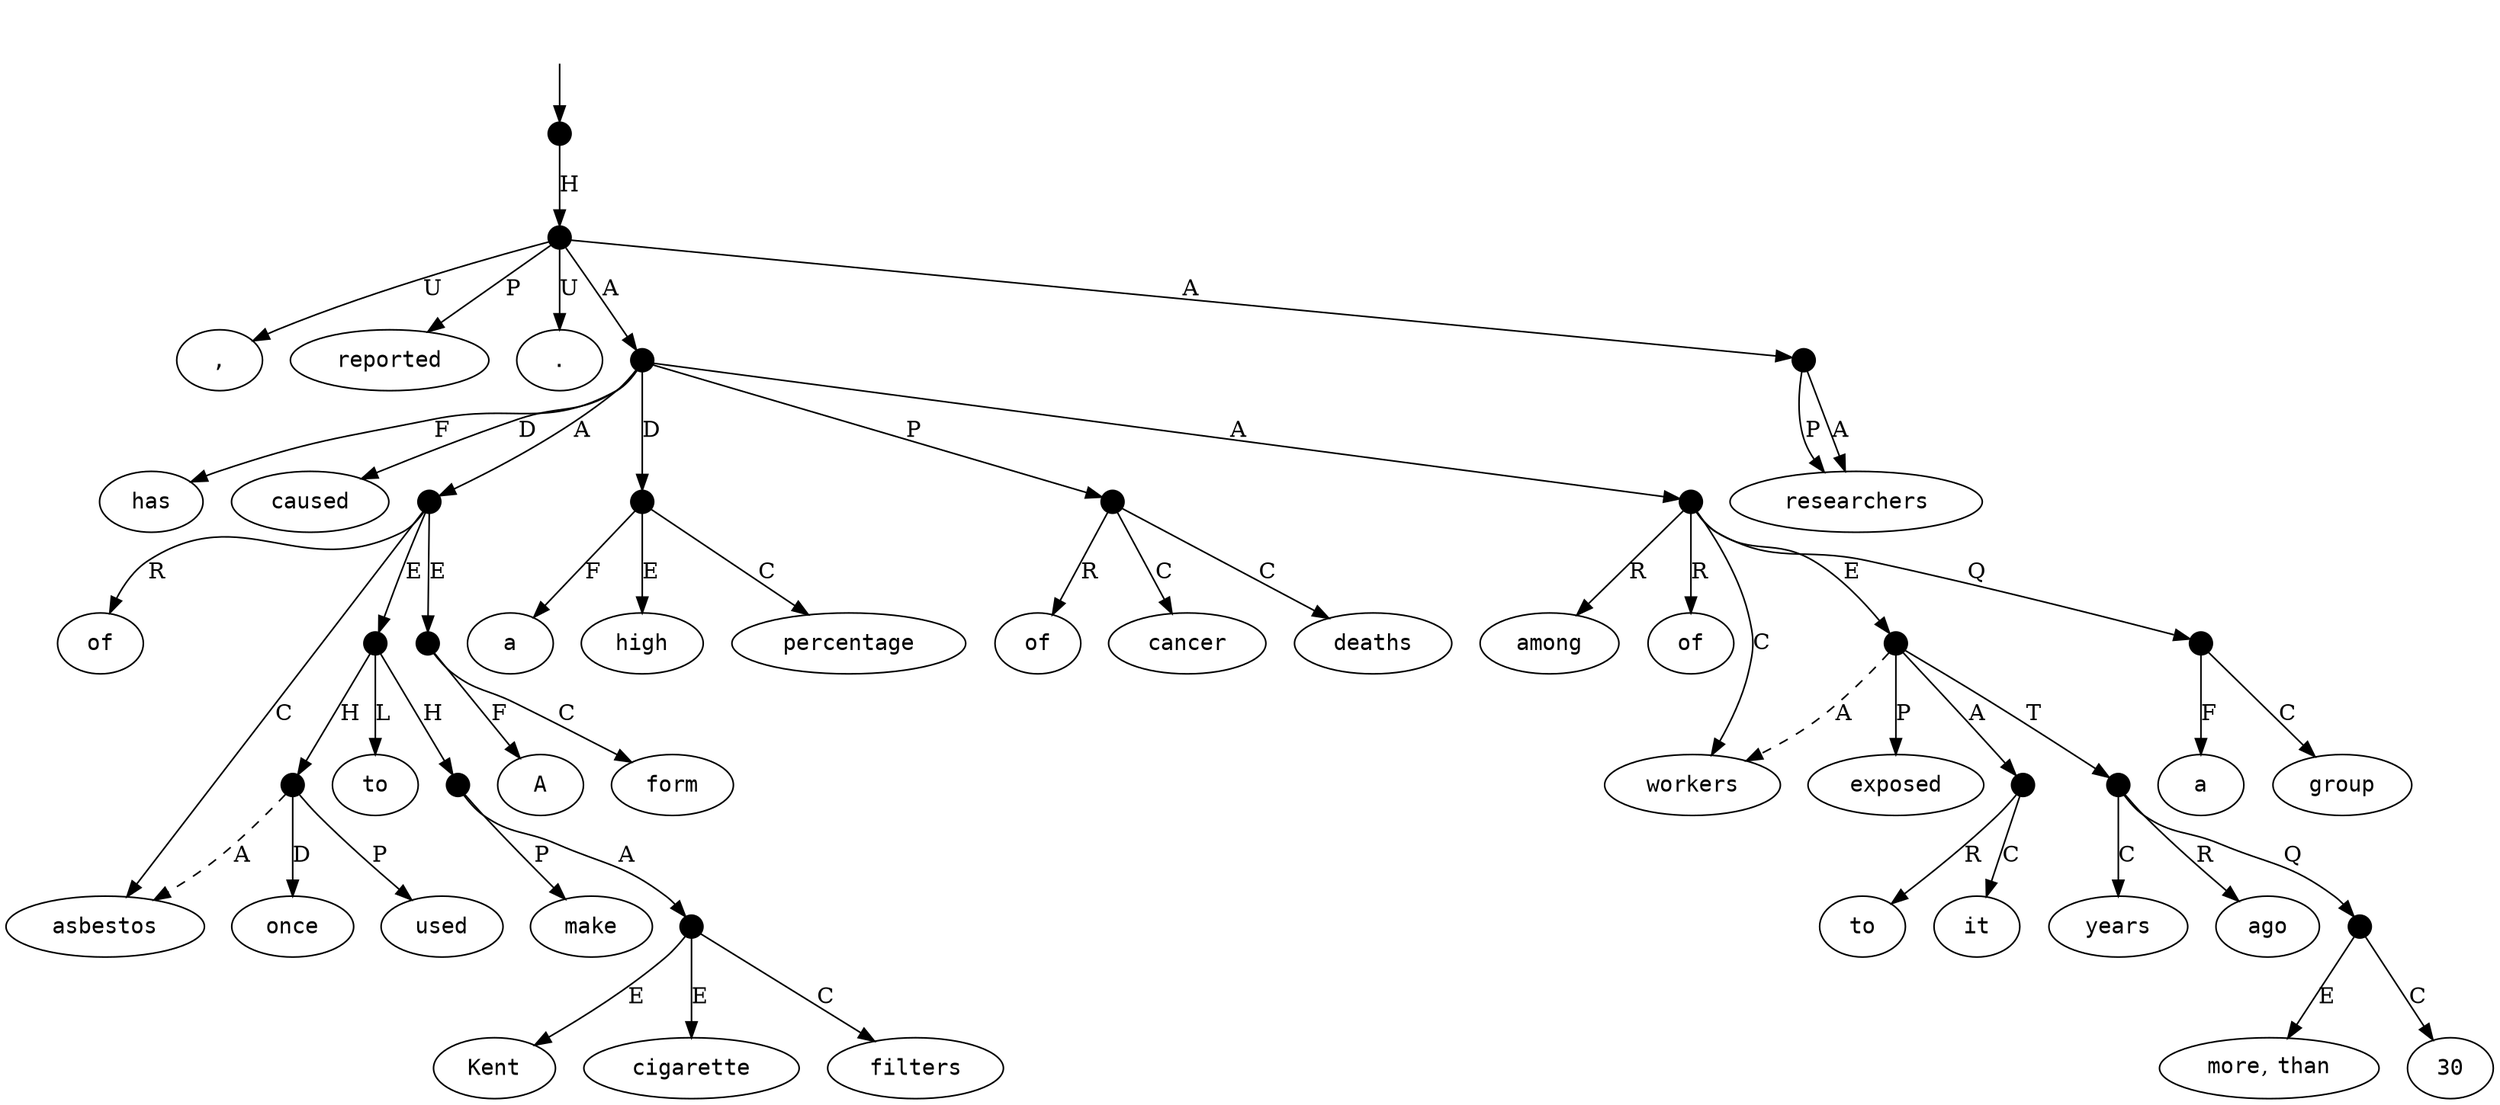 digraph "20003001" {
  top [ style=invis ];
  top -> 38;
  0 [ label=<<table align="center" border="0" cellspacing="0"><tr><td colspan="2"><font face="Courier">A</font></td></tr></table>> ];
  1 [ label=<<table align="center" border="0" cellspacing="0"><tr><td colspan="2"><font face="Courier">form</font></td></tr></table>> ];
  2 [ label=<<table align="center" border="0" cellspacing="0"><tr><td colspan="2"><font face="Courier">of</font></td></tr></table>> ];
  3 [ label=<<table align="center" border="0" cellspacing="0"><tr><td colspan="2"><font face="Courier">asbestos</font></td></tr></table>> ];
  4 [ label=<<table align="center" border="0" cellspacing="0"><tr><td colspan="2"><font face="Courier">once</font></td></tr></table>> ];
  5 [ label=<<table align="center" border="0" cellspacing="0"><tr><td colspan="2"><font face="Courier">used</font></td></tr></table>> ];
  6 [ label=<<table align="center" border="0" cellspacing="0"><tr><td colspan="2"><font face="Courier">to</font></td></tr></table>> ];
  7 [ label=<<table align="center" border="0" cellspacing="0"><tr><td colspan="2"><font face="Courier">make</font></td></tr></table>> ];
  8 [ label=<<table align="center" border="0" cellspacing="0"><tr><td colspan="2"><font face="Courier">Kent</font></td></tr></table>> ];
  9 [ label=<<table align="center" border="0" cellspacing="0"><tr><td colspan="2"><font face="Courier">cigarette</font></td></tr></table>> ];
  10 [ label=<<table align="center" border="0" cellspacing="0"><tr><td colspan="2"><font face="Courier">filters</font></td></tr></table>> ];
  11 [ label=<<table align="center" border="0" cellspacing="0"><tr><td colspan="2"><font face="Courier">has</font></td></tr></table>> ];
  12 [ label=<<table align="center" border="0" cellspacing="0"><tr><td colspan="2"><font face="Courier">caused</font></td></tr></table>> ];
  13 [ label=<<table align="center" border="0" cellspacing="0"><tr><td colspan="2"><font face="Courier">a</font></td></tr></table>> ];
  14 [ label=<<table align="center" border="0" cellspacing="0"><tr><td colspan="2"><font face="Courier">high</font></td></tr></table>> ];
  15 [ label=<<table align="center" border="0" cellspacing="0"><tr><td colspan="2"><font face="Courier">percentage</font></td></tr></table>> ];
  16 [ label=<<table align="center" border="0" cellspacing="0"><tr><td colspan="2"><font face="Courier">of</font></td></tr></table>> ];
  17 [ label=<<table align="center" border="0" cellspacing="0"><tr><td colspan="2"><font face="Courier">cancer</font></td></tr></table>> ];
  18 [ label=<<table align="center" border="0" cellspacing="0"><tr><td colspan="2"><font face="Courier">deaths</font></td></tr></table>> ];
  19 [ label=<<table align="center" border="0" cellspacing="0"><tr><td colspan="2"><font face="Courier">among</font></td></tr></table>> ];
  20 [ label=<<table align="center" border="0" cellspacing="0"><tr><td colspan="2"><font face="Courier">a</font></td></tr></table>> ];
  21 [ label=<<table align="center" border="0" cellspacing="0"><tr><td colspan="2"><font face="Courier">group</font></td></tr></table>> ];
  22 [ label=<<table align="center" border="0" cellspacing="0"><tr><td colspan="2"><font face="Courier">of</font></td></tr></table>> ];
  23 [ label=<<table align="center" border="0" cellspacing="0"><tr><td colspan="2"><font face="Courier">workers</font></td></tr></table>> ];
  24 [ label=<<table align="center" border="0" cellspacing="0"><tr><td colspan="2"><font face="Courier">exposed</font></td></tr></table>> ];
  25 [ label=<<table align="center" border="0" cellspacing="0"><tr><td colspan="2"><font face="Courier">to</font></td></tr></table>> ];
  26 [ label=<<table align="center" border="0" cellspacing="0"><tr><td colspan="2"><font face="Courier">it</font></td></tr></table>> ];
  27 [ label=<<table align="center" border="0" cellspacing="0"><tr><td colspan="2"><font face="Courier">more</font>,&nbsp;<font face="Courier">than</font></td></tr></table>> ];
  28 [ label=<<table align="center" border="0" cellspacing="0"><tr><td colspan="2"><font face="Courier">30</font></td></tr></table>> ];
  29 [ label=<<table align="center" border="0" cellspacing="0"><tr><td colspan="2"><font face="Courier">years</font></td></tr></table>> ];
  30 [ label=<<table align="center" border="0" cellspacing="0"><tr><td colspan="2"><font face="Courier">ago</font></td></tr></table>> ];
  31 [ label=<<table align="center" border="0" cellspacing="0"><tr><td colspan="2"><font face="Courier">,</font></td></tr></table>> ];
  32 [ label=<<table align="center" border="0" cellspacing="0"><tr><td colspan="2"><font face="Courier">researchers</font></td></tr></table>> ];
  33 [ label=<<table align="center" border="0" cellspacing="0"><tr><td colspan="2"><font face="Courier">reported</font></td></tr></table>> ];
  34 [ label=<<table align="center" border="0" cellspacing="0"><tr><td colspan="2"><font face="Courier">.</font></td></tr></table>> ];
  35 [ shape=point, width=0.2 ];
  36 [ shape=point, width=0.2 ];
  37 [ shape=point, width=0.2 ];
  38 [ shape=point, width=0.2 ];
  39 [ shape=point, width=0.2 ];
  40 [ shape=point, width=0.2 ];
  41 [ shape=point, width=0.2 ];
  42 [ shape=point, width=0.2 ];
  43 [ shape=point, width=0.2 ];
  44 [ shape=point, width=0.2 ];
  45 [ shape=point, width=0.2 ];
  46 [ shape=point, width=0.2 ];
  47 [ shape=point, width=0.2 ];
  48 [ shape=point, width=0.2 ];
  49 [ shape=point, width=0.2 ];
  50 [ shape=point, width=0.2 ];
  51 [ shape=point, width=0.2 ];
  52 [ shape=point, width=0.2 ];
  37 -> 45 [ label="P" ];
  37 -> 36 [ label="A" ];
  37 -> 44 [ label="D" ];
  47 -> 20 [ label="F" ];
  48 -> 49 [ label="A" ];
  46 -> 22 [ label="R" ];
  36 -> 3 [ label="C" ];
  51 -> 30 [ label="R" ];
  52 -> 32 [ label="P" ];
  50 -> 27 [ label="E" ];
  45 -> 16 [ label="R" ];
  39 -> 52 [ label="A" ];
  51 -> 29 [ label="C" ];
  37 -> 12 [ label="D" ];
  35 -> 0 [ label="F" ];
  43 -> 10 [ label="C" ];
  39 -> 34 [ label="U" ];
  48 -> 51 [ label="T" ];
  49 -> 25 [ label="R" ];
  51 -> 50 [ label="Q" ];
  41 -> 42 [ label="H" ];
  50 -> 28 [ label="C" ];
  38 -> 39 [ label="H" ];
  52 -> 32 [ label="A" ];
  44 -> 14 [ label="E" ];
  40 -> 5 [ label="P" ];
  45 -> 17 [ label="C" ];
  40 -> 4 [ label="D" ];
  46 -> 19 [ label="R" ];
  44 -> 15 [ label="C" ];
  45 -> 18 [ label="C" ];
  36 -> 35 [ label="E" ];
  41 -> 40 [ label="H" ];
  35 -> 1 [ label="C" ];
  41 -> 6 [ label="L" ];
  37 -> 11 [ label="F" ];
  46 -> 48 [ label="E" ];
  37 -> 46 [ label="A" ];
  49 -> 26 [ label="C" ];
  48 -> 24 [ label="P" ];
  39 -> 33 [ label="P" ];
  48 -> 23 [ label="A", style=dashed ];
  39 -> 31 [ label="U" ];
  40 -> 3 [ label="A", style=dashed ];
  43 -> 9 [ label="E" ];
  44 -> 13 [ label="F" ];
  42 -> 7 [ label="P" ];
  36 -> 2 [ label="R" ];
  36 -> 41 [ label="E" ];
  42 -> 43 [ label="A" ];
  46 -> 23 [ label="C" ];
  43 -> 8 [ label="E" ];
  47 -> 21 [ label="C" ];
  46 -> 47 [ label="Q" ];
  39 -> 37 [ label="A" ];
}

